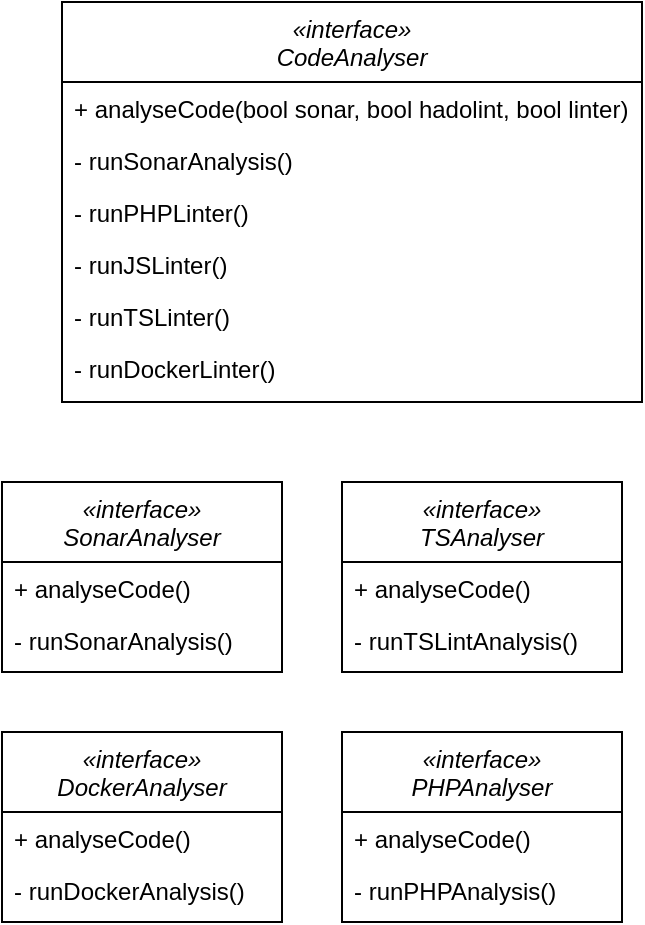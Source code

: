 <mxfile version="16.5.1" type="device"><diagram id="C5RBs43oDa-KdzZeNtuy" name="Page-1"><mxGraphModel dx="1408" dy="891" grid="1" gridSize="10" guides="1" tooltips="1" connect="1" arrows="1" fold="1" page="1" pageScale="1" pageWidth="827" pageHeight="1169" math="0" shadow="0"><root><mxCell id="WIyWlLk6GJQsqaUBKTNV-0"/><mxCell id="WIyWlLk6GJQsqaUBKTNV-1" parent="WIyWlLk6GJQsqaUBKTNV-0"/><mxCell id="zkfFHV4jXpPFQw0GAbJ--0" value="«interface»&#10;CodeAnalyser" style="swimlane;fontStyle=2;align=center;verticalAlign=top;childLayout=stackLayout;horizontal=1;startSize=40;horizontalStack=0;resizeParent=1;resizeLast=0;collapsible=1;marginBottom=0;rounded=0;shadow=0;strokeWidth=1;" parent="WIyWlLk6GJQsqaUBKTNV-1" vertex="1"><mxGeometry x="260" y="20" width="290" height="200" as="geometry"><mxRectangle x="220" y="120" width="160" height="26" as="alternateBounds"/></mxGeometry></mxCell><mxCell id="zkfFHV4jXpPFQw0GAbJ--1" value="+ analyseCode(bool sonar, bool hadolint, bool linter) " style="text;align=left;verticalAlign=top;spacingLeft=4;spacingRight=4;overflow=hidden;rotatable=0;points=[[0,0.5],[1,0.5]];portConstraint=eastwest;" parent="zkfFHV4jXpPFQw0GAbJ--0" vertex="1"><mxGeometry y="40" width="290" height="26" as="geometry"/></mxCell><mxCell id="zkfFHV4jXpPFQw0GAbJ--2" value="- runSonarAnalysis()" style="text;align=left;verticalAlign=top;spacingLeft=4;spacingRight=4;overflow=hidden;rotatable=0;points=[[0,0.5],[1,0.5]];portConstraint=eastwest;rounded=0;shadow=0;html=0;" parent="zkfFHV4jXpPFQw0GAbJ--0" vertex="1"><mxGeometry y="66" width="290" height="26" as="geometry"/></mxCell><mxCell id="6Ure6uvyfV43dE6Gbt2X-2" value="- runPHPLinter()" style="text;align=left;verticalAlign=top;spacingLeft=4;spacingRight=4;overflow=hidden;rotatable=0;points=[[0,0.5],[1,0.5]];portConstraint=eastwest;rounded=0;shadow=0;html=0;" vertex="1" parent="zkfFHV4jXpPFQw0GAbJ--0"><mxGeometry y="92" width="290" height="26" as="geometry"/></mxCell><mxCell id="6Ure6uvyfV43dE6Gbt2X-3" value="- runJSLinter()" style="text;align=left;verticalAlign=top;spacingLeft=4;spacingRight=4;overflow=hidden;rotatable=0;points=[[0,0.5],[1,0.5]];portConstraint=eastwest;rounded=0;shadow=0;html=0;" vertex="1" parent="zkfFHV4jXpPFQw0GAbJ--0"><mxGeometry y="118" width="290" height="26" as="geometry"/></mxCell><mxCell id="6Ure6uvyfV43dE6Gbt2X-4" value="- runTSLinter()" style="text;align=left;verticalAlign=top;spacingLeft=4;spacingRight=4;overflow=hidden;rotatable=0;points=[[0,0.5],[1,0.5]];portConstraint=eastwest;rounded=0;shadow=0;html=0;" vertex="1" parent="zkfFHV4jXpPFQw0GAbJ--0"><mxGeometry y="144" width="290" height="26" as="geometry"/></mxCell><mxCell id="zkfFHV4jXpPFQw0GAbJ--3" value="- runDockerLinter()" style="text;align=left;verticalAlign=top;spacingLeft=4;spacingRight=4;overflow=hidden;rotatable=0;points=[[0,0.5],[1,0.5]];portConstraint=eastwest;rounded=0;shadow=0;html=0;" parent="zkfFHV4jXpPFQw0GAbJ--0" vertex="1"><mxGeometry y="170" width="290" height="26" as="geometry"/></mxCell><mxCell id="6Ure6uvyfV43dE6Gbt2X-18" value="Couche non nommée" parent="WIyWlLk6GJQsqaUBKTNV-0"/><mxCell id="6Ure6uvyfV43dE6Gbt2X-19" value="«interface»&#10;SonarAnalyser" style="swimlane;fontStyle=2;align=center;verticalAlign=top;childLayout=stackLayout;horizontal=1;startSize=40;horizontalStack=0;resizeParent=1;resizeLast=0;collapsible=1;marginBottom=0;rounded=0;shadow=0;strokeWidth=1;" vertex="1" parent="6Ure6uvyfV43dE6Gbt2X-18"><mxGeometry x="230" y="260" width="140" height="95" as="geometry"><mxRectangle x="220" y="120" width="160" height="26" as="alternateBounds"/></mxGeometry></mxCell><mxCell id="6Ure6uvyfV43dE6Gbt2X-20" value="+ analyseCode() " style="text;align=left;verticalAlign=top;spacingLeft=4;spacingRight=4;overflow=hidden;rotatable=0;points=[[0,0.5],[1,0.5]];portConstraint=eastwest;" vertex="1" parent="6Ure6uvyfV43dE6Gbt2X-19"><mxGeometry y="40" width="140" height="26" as="geometry"/></mxCell><mxCell id="6Ure6uvyfV43dE6Gbt2X-21" value="- runSonarAnalysis()" style="text;align=left;verticalAlign=top;spacingLeft=4;spacingRight=4;overflow=hidden;rotatable=0;points=[[0,0.5],[1,0.5]];portConstraint=eastwest;rounded=0;shadow=0;html=0;" vertex="1" parent="6Ure6uvyfV43dE6Gbt2X-19"><mxGeometry y="66" width="140" height="26" as="geometry"/></mxCell><mxCell id="6Ure6uvyfV43dE6Gbt2X-22" value="«interface»&#10;DockerAnalyser" style="swimlane;fontStyle=2;align=center;verticalAlign=top;childLayout=stackLayout;horizontal=1;startSize=40;horizontalStack=0;resizeParent=1;resizeLast=0;collapsible=1;marginBottom=0;rounded=0;shadow=0;strokeWidth=1;" vertex="1" parent="6Ure6uvyfV43dE6Gbt2X-18"><mxGeometry x="230" y="385" width="140" height="95" as="geometry"><mxRectangle x="220" y="120" width="160" height="26" as="alternateBounds"/></mxGeometry></mxCell><mxCell id="6Ure6uvyfV43dE6Gbt2X-23" value="+ analyseCode() " style="text;align=left;verticalAlign=top;spacingLeft=4;spacingRight=4;overflow=hidden;rotatable=0;points=[[0,0.5],[1,0.5]];portConstraint=eastwest;" vertex="1" parent="6Ure6uvyfV43dE6Gbt2X-22"><mxGeometry y="40" width="140" height="26" as="geometry"/></mxCell><mxCell id="6Ure6uvyfV43dE6Gbt2X-24" value="- runDockerAnalysis()" style="text;align=left;verticalAlign=top;spacingLeft=4;spacingRight=4;overflow=hidden;rotatable=0;points=[[0,0.5],[1,0.5]];portConstraint=eastwest;rounded=0;shadow=0;html=0;" vertex="1" parent="6Ure6uvyfV43dE6Gbt2X-22"><mxGeometry y="66" width="140" height="26" as="geometry"/></mxCell><mxCell id="6Ure6uvyfV43dE6Gbt2X-25" value="«interface»&#10;PHPAnalyser" style="swimlane;fontStyle=2;align=center;verticalAlign=top;childLayout=stackLayout;horizontal=1;startSize=40;horizontalStack=0;resizeParent=1;resizeLast=0;collapsible=1;marginBottom=0;rounded=0;shadow=0;strokeWidth=1;" vertex="1" parent="6Ure6uvyfV43dE6Gbt2X-18"><mxGeometry x="400" y="385" width="140" height="95" as="geometry"><mxRectangle x="220" y="120" width="160" height="26" as="alternateBounds"/></mxGeometry></mxCell><mxCell id="6Ure6uvyfV43dE6Gbt2X-26" value="+ analyseCode() " style="text;align=left;verticalAlign=top;spacingLeft=4;spacingRight=4;overflow=hidden;rotatable=0;points=[[0,0.5],[1,0.5]];portConstraint=eastwest;" vertex="1" parent="6Ure6uvyfV43dE6Gbt2X-25"><mxGeometry y="40" width="140" height="26" as="geometry"/></mxCell><mxCell id="6Ure6uvyfV43dE6Gbt2X-27" value="- runPHPAnalysis()" style="text;align=left;verticalAlign=top;spacingLeft=4;spacingRight=4;overflow=hidden;rotatable=0;points=[[0,0.5],[1,0.5]];portConstraint=eastwest;rounded=0;shadow=0;html=0;" vertex="1" parent="6Ure6uvyfV43dE6Gbt2X-25"><mxGeometry y="66" width="140" height="26" as="geometry"/></mxCell><mxCell id="6Ure6uvyfV43dE6Gbt2X-28" value="«interface»&#10;TSAnalyser" style="swimlane;fontStyle=2;align=center;verticalAlign=top;childLayout=stackLayout;horizontal=1;startSize=40;horizontalStack=0;resizeParent=1;resizeLast=0;collapsible=1;marginBottom=0;rounded=0;shadow=0;strokeWidth=1;" vertex="1" parent="6Ure6uvyfV43dE6Gbt2X-18"><mxGeometry x="400" y="260" width="140" height="95" as="geometry"><mxRectangle x="220" y="120" width="160" height="26" as="alternateBounds"/></mxGeometry></mxCell><mxCell id="6Ure6uvyfV43dE6Gbt2X-29" value="+ analyseCode() " style="text;align=left;verticalAlign=top;spacingLeft=4;spacingRight=4;overflow=hidden;rotatable=0;points=[[0,0.5],[1,0.5]];portConstraint=eastwest;" vertex="1" parent="6Ure6uvyfV43dE6Gbt2X-28"><mxGeometry y="40" width="140" height="26" as="geometry"/></mxCell><mxCell id="6Ure6uvyfV43dE6Gbt2X-30" value="- runTSLintAnalysis()" style="text;align=left;verticalAlign=top;spacingLeft=4;spacingRight=4;overflow=hidden;rotatable=0;points=[[0,0.5],[1,0.5]];portConstraint=eastwest;rounded=0;shadow=0;html=0;" vertex="1" parent="6Ure6uvyfV43dE6Gbt2X-28"><mxGeometry y="66" width="140" height="26" as="geometry"/></mxCell></root></mxGraphModel></diagram></mxfile>